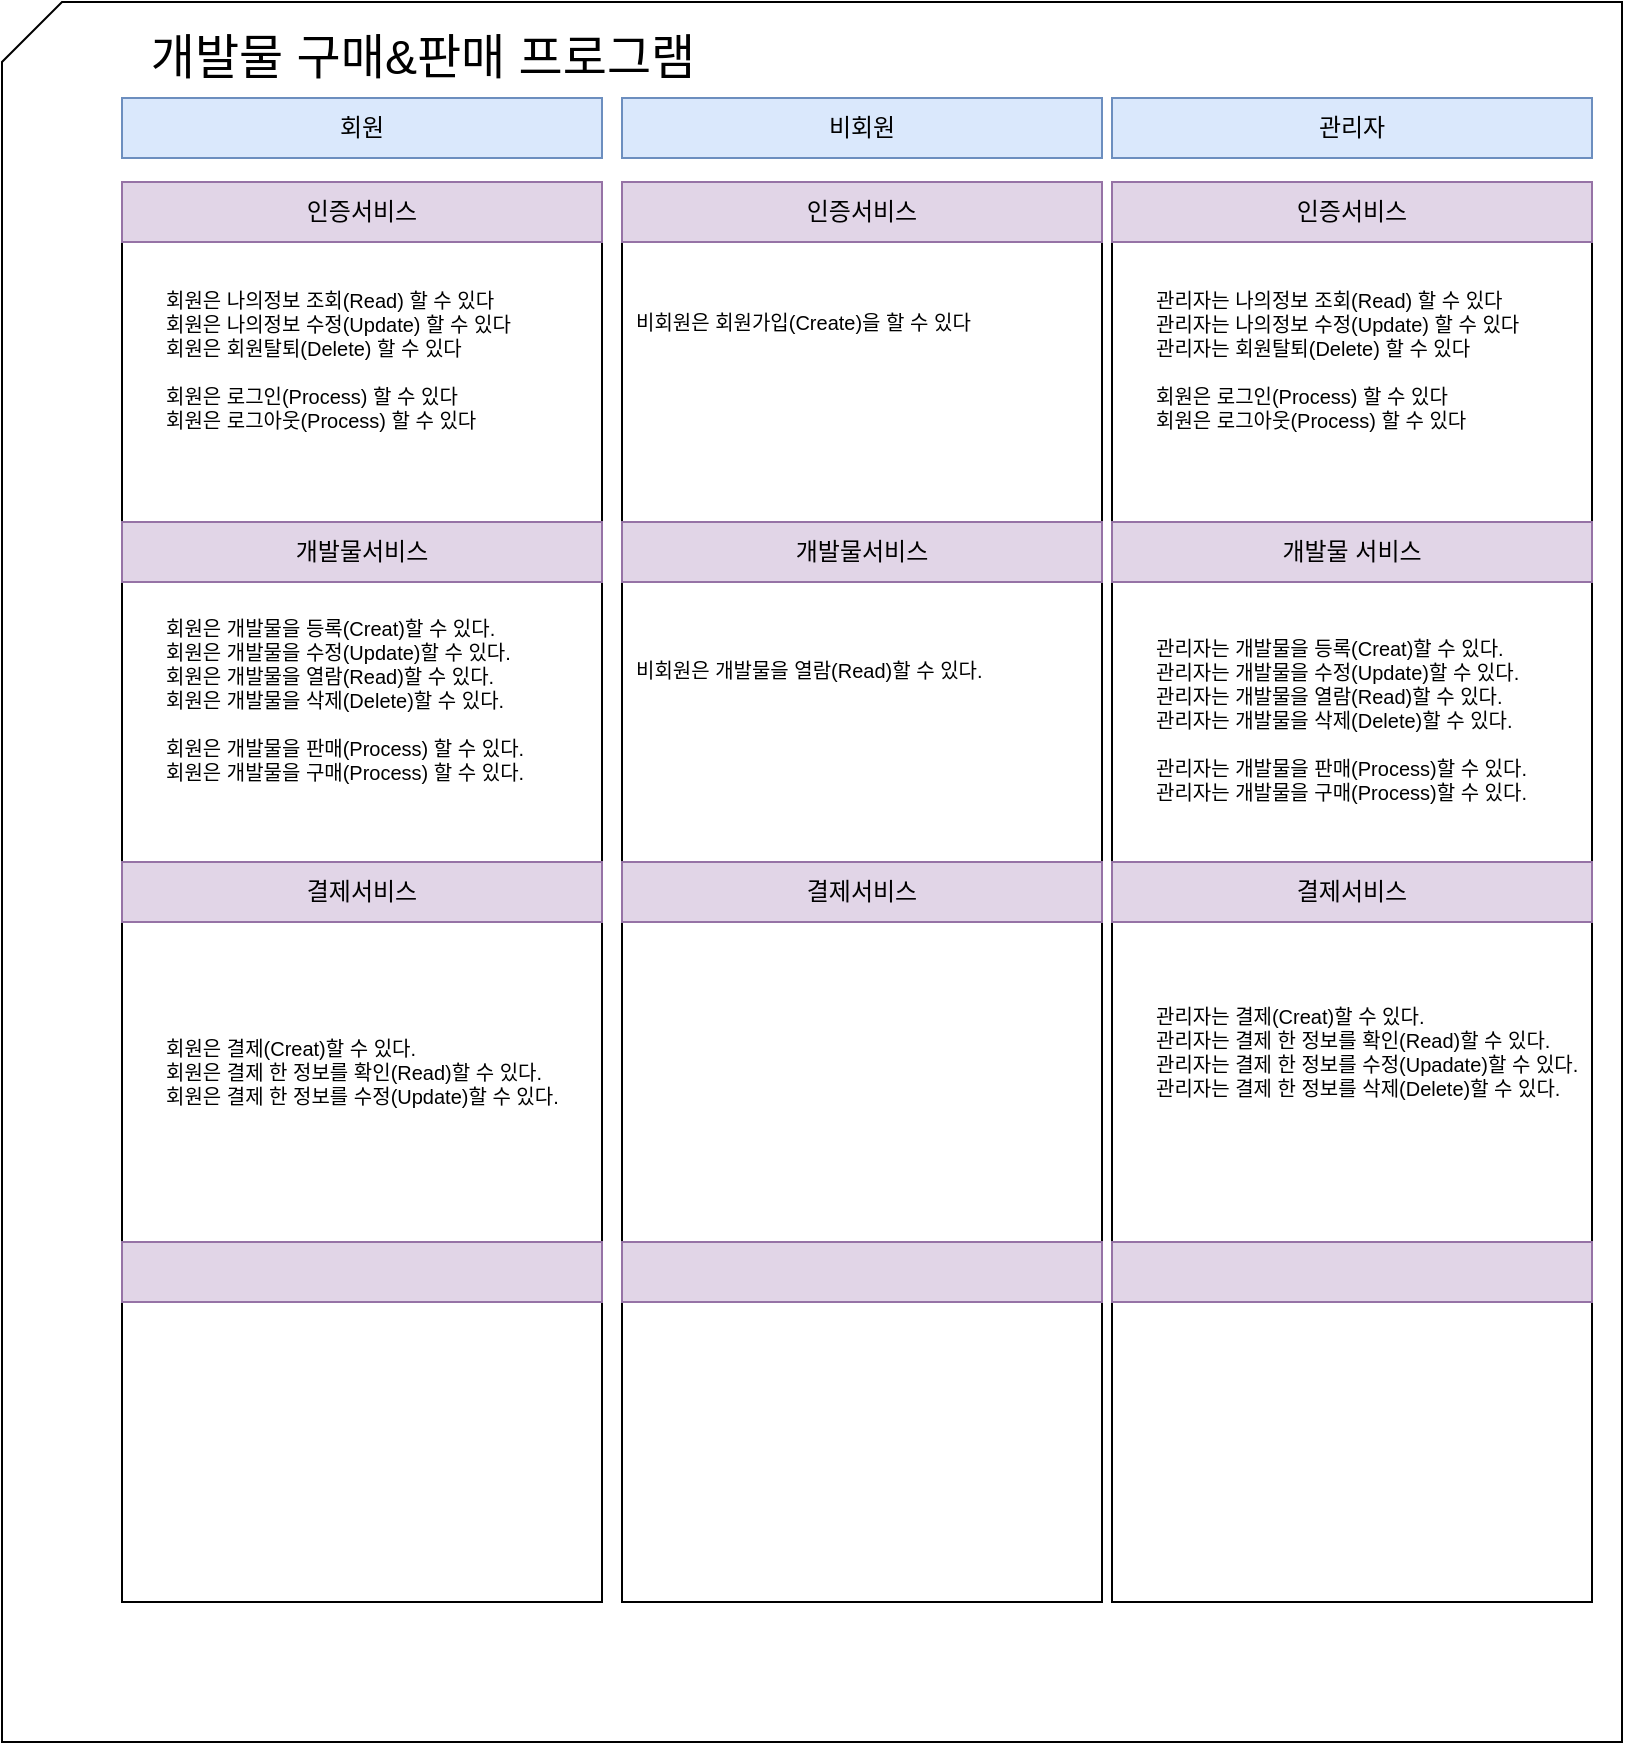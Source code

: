 <mxfile version="27.2.0" pages="2">
  <diagram name="요구사항분석" id="TQilp702DTpV7ib9klkR">
    <mxGraphModel dx="1425" dy="761" grid="1" gridSize="10" guides="1" tooltips="1" connect="1" arrows="1" fold="1" page="1" pageScale="1" pageWidth="827" pageHeight="1169" math="0" shadow="0">
      <root>
        <mxCell id="0" />
        <mxCell id="1" parent="0" />
        <mxCell id="PANN1YS4DidAt4UGhunW-50" value="" style="shape=card;whiteSpace=wrap;html=1;" vertex="1" parent="1">
          <mxGeometry x="220" y="20" width="810" height="870" as="geometry" />
        </mxCell>
        <mxCell id="PANN1YS4DidAt4UGhunW-51" value="" style="rounded=0;whiteSpace=wrap;html=1;" vertex="1" parent="1">
          <mxGeometry x="775" y="110" width="240" height="710" as="geometry" />
        </mxCell>
        <mxCell id="PANN1YS4DidAt4UGhunW-52" value="" style="rounded=0;whiteSpace=wrap;html=1;" vertex="1" parent="1">
          <mxGeometry x="530" y="110" width="240" height="710" as="geometry" />
        </mxCell>
        <mxCell id="PANN1YS4DidAt4UGhunW-54" value="" style="rounded=0;whiteSpace=wrap;html=1;" vertex="1" parent="1">
          <mxGeometry x="280" y="110" width="240" height="710" as="geometry" />
        </mxCell>
        <mxCell id="PANN1YS4DidAt4UGhunW-55" value="인증서비스" style="rounded=0;whiteSpace=wrap;html=1;fillColor=#e1d5e7;strokeColor=#9673a6;" vertex="1" parent="1">
          <mxGeometry x="280" y="110" width="240" height="30" as="geometry" />
        </mxCell>
        <mxCell id="PANN1YS4DidAt4UGhunW-57" value="인증서비스" style="rounded=0;whiteSpace=wrap;html=1;fillColor=#e1d5e7;strokeColor=#9673a6;" vertex="1" parent="1">
          <mxGeometry x="530" y="110" width="240" height="30" as="geometry" />
        </mxCell>
        <mxCell id="PANN1YS4DidAt4UGhunW-58" value="인증서비스" style="rounded=0;whiteSpace=wrap;html=1;fillColor=#e1d5e7;strokeColor=#9673a6;" vertex="1" parent="1">
          <mxGeometry x="775" y="110" width="240" height="30" as="geometry" />
        </mxCell>
        <mxCell id="PANN1YS4DidAt4UGhunW-59" value="개발물서비스" style="rounded=0;whiteSpace=wrap;html=1;fillColor=#e1d5e7;strokeColor=#9673a6;" vertex="1" parent="1">
          <mxGeometry x="280" y="280" width="240" height="30" as="geometry" />
        </mxCell>
        <mxCell id="PANN1YS4DidAt4UGhunW-61" value="도서 서비스" style="rounded=0;whiteSpace=wrap;html=1;fillColor=#e1d5e7;strokeColor=#9673a6;" vertex="1" parent="1">
          <mxGeometry x="530" y="280" width="240" height="30" as="geometry" />
        </mxCell>
        <mxCell id="PANN1YS4DidAt4UGhunW-62" value="도서 서비스" style="rounded=0;whiteSpace=wrap;html=1;fillColor=#e1d5e7;strokeColor=#9673a6;" vertex="1" parent="1">
          <mxGeometry x="775" y="280" width="240" height="30" as="geometry" />
        </mxCell>
        <mxCell id="PANN1YS4DidAt4UGhunW-63" value="결제서비스" style="rounded=0;whiteSpace=wrap;html=1;fillColor=#e1d5e7;strokeColor=#9673a6;" vertex="1" parent="1">
          <mxGeometry x="280" y="450" width="240" height="30" as="geometry" />
        </mxCell>
        <mxCell id="PANN1YS4DidAt4UGhunW-65" value="대여 서비스" style="rounded=0;whiteSpace=wrap;html=1;fillColor=#e1d5e7;strokeColor=#9673a6;" vertex="1" parent="1">
          <mxGeometry x="530" y="450" width="240" height="30" as="geometry" />
        </mxCell>
        <mxCell id="PANN1YS4DidAt4UGhunW-66" value="대여 서비스" style="rounded=0;whiteSpace=wrap;html=1;fillColor=#e1d5e7;strokeColor=#9673a6;" vertex="1" parent="1">
          <mxGeometry x="775" y="450" width="240" height="30" as="geometry" />
        </mxCell>
        <mxCell id="PANN1YS4DidAt4UGhunW-67" value="&lt;span style=&quot;font-size: 24px;&quot;&gt;개발물 구매&amp;amp;판매 프로그램&lt;/span&gt;" style="text;html=1;align=center;verticalAlign=middle;resizable=0;points=[];autosize=1;strokeColor=none;fillColor=none;" vertex="1" parent="1">
          <mxGeometry x="280" y="28" width="300" height="40" as="geometry" />
        </mxCell>
        <mxCell id="PANN1YS4DidAt4UGhunW-69" value="비회원" style="text;html=1;align=center;verticalAlign=middle;resizable=0;points=[];autosize=1;strokeColor=none;fillColor=none;" vertex="1" parent="1">
          <mxGeometry x="560" y="68" width="60" height="30" as="geometry" />
        </mxCell>
        <mxCell id="PANN1YS4DidAt4UGhunW-71" value="관리자" style="text;html=1;align=center;verticalAlign=middle;resizable=0;points=[];autosize=1;strokeColor=none;fillColor=none;" vertex="1" parent="1">
          <mxGeometry x="840" y="68" width="60" height="30" as="geometry" />
        </mxCell>
        <mxCell id="PANN1YS4DidAt4UGhunW-72" value="&lt;div&gt;&lt;span style=&quot;background-color: transparent; color: light-dark(rgb(0, 0, 0), rgb(255, 255, 255));&quot;&gt;회원은 개발물을 등록(Creat)할 수 있다.&lt;/span&gt;&lt;/div&gt;&lt;div&gt;&lt;span style=&quot;background-color: transparent; color: light-dark(rgb(0, 0, 0), rgb(255, 255, 255));&quot;&gt;회원은 개발물을 수정(Update)할 수 있다.&lt;/span&gt;&lt;/div&gt;&lt;div&gt;&lt;span style=&quot;background-color: transparent; color: light-dark(rgb(0, 0, 0), rgb(255, 255, 255));&quot;&gt;회원은 개발물을 열람(Read)할 수 있다&lt;/span&gt;&lt;span style=&quot;background-color: transparent; color: light-dark(rgb(0, 0, 0), rgb(255, 255, 255));&quot;&gt;.&lt;/span&gt;&lt;/div&gt;&lt;div&gt;&lt;span style=&quot;background-color: transparent; color: light-dark(rgb(0, 0, 0), rgb(255, 255, 255));&quot;&gt;회원은 개발물을 삭제(Delete)할 수 있다.&lt;/span&gt;&lt;/div&gt;&lt;div&gt;&lt;span style=&quot;background-color: transparent; color: light-dark(rgb(0, 0, 0), rgb(255, 255, 255));&quot;&gt;&lt;br&gt;&lt;/span&gt;&lt;/div&gt;&lt;div&gt;&lt;span style=&quot;background-color: transparent; color: light-dark(rgb(0, 0, 0), rgb(255, 255, 255));&quot;&gt;회원은 개발물을 판매(Process) 할 수 있다.&lt;/span&gt;&lt;/div&gt;&lt;div&gt;회원은 개발물을 구매(Process) 할 수 있다.&lt;/div&gt;&lt;div style=&quot;text-align: center;&quot;&gt;&lt;br&gt;&lt;/div&gt;" style="text;html=1;align=left;verticalAlign=middle;resizable=0;points=[];autosize=1;strokeColor=none;fillColor=none;fontSize=10;" vertex="1" parent="1">
          <mxGeometry x="300" y="320" width="200" height="110" as="geometry" />
        </mxCell>
        <mxCell id="PANN1YS4DidAt4UGhunW-73" value="&lt;div&gt;&lt;span style=&quot;background-color: transparent; color: light-dark(rgb(0, 0, 0), rgb(255, 255, 255));&quot;&gt;회원은 나의정보 조회(Read) 할 수 있다&lt;/span&gt;&lt;/div&gt;&lt;div&gt;회원은 나의정보 수정(Update) 할 수 있다&lt;/div&gt;&lt;div&gt;회원은 회원탈퇴(Delete) 할 수 있다&lt;/div&gt;&lt;div&gt;&lt;br&gt;&lt;/div&gt;&lt;div&gt;회원은 로그인(Process) 할 수 있다&lt;/div&gt;&lt;div&gt;회원은 로그아웃&lt;span style=&quot;background-color: transparent; color: light-dark(rgb(0, 0, 0), rgb(255, 255, 255));&quot;&gt;(Process)&lt;/span&gt;&lt;span style=&quot;background-color: transparent; color: light-dark(rgb(0, 0, 0), rgb(255, 255, 255));&quot;&gt;&amp;nbsp;할 수 있다&lt;/span&gt;&lt;/div&gt;&lt;div&gt;&lt;br&gt;&lt;/div&gt;" style="text;html=1;align=left;verticalAlign=middle;resizable=0;points=[];autosize=1;strokeColor=none;fillColor=none;fontSize=10;" vertex="1" parent="1">
          <mxGeometry x="300" y="155" width="200" height="100" as="geometry" />
        </mxCell>
        <mxCell id="PANN1YS4DidAt4UGhunW-74" value="&lt;div&gt;회원은 결제(Creat)할 수 있다.&lt;/div&gt;&lt;div&gt;회원은 결제 한 정보를 확인(Read)할 수 있다.&lt;/div&gt;&lt;div&gt;회원은 결제 한 정보를 수정(Update)할 수 있다.&lt;/div&gt;" style="text;html=1;align=left;verticalAlign=middle;resizable=0;points=[];autosize=1;strokeColor=none;fillColor=none;fontSize=10;" vertex="1" parent="1">
          <mxGeometry x="300" y="530" width="220" height="50" as="geometry" />
        </mxCell>
        <mxCell id="PANN1YS4DidAt4UGhunW-75" value="&lt;br&gt;&lt;div&gt;비회원은 회원가입(Create)을 할 수 있다&lt;/div&gt;&lt;div&gt;&lt;br&gt;&lt;/div&gt;" style="text;html=1;align=left;verticalAlign=middle;resizable=0;points=[];autosize=1;strokeColor=none;fillColor=none;fontSize=10;" vertex="1" parent="1">
          <mxGeometry x="535" y="155" width="190" height="50" as="geometry" />
        </mxCell>
        <mxCell id="PANN1YS4DidAt4UGhunW-78" value="비회원은 개발물을 열람(Read)할 수 있다.&lt;br&gt;&lt;div&gt;&lt;br&gt;&lt;/div&gt;" style="text;html=1;align=left;verticalAlign=middle;resizable=0;points=[];autosize=1;strokeColor=none;fillColor=none;fontSize=10;" vertex="1" parent="1">
          <mxGeometry x="535" y="340" width="200" height="40" as="geometry" />
        </mxCell>
        <mxCell id="PANN1YS4DidAt4UGhunW-80" value="회원" style="rounded=0;whiteSpace=wrap;html=1;fillColor=#dae8fc;strokeColor=#6c8ebf;" vertex="1" parent="1">
          <mxGeometry x="280" y="68" width="240" height="30" as="geometry" />
        </mxCell>
        <mxCell id="PANN1YS4DidAt4UGhunW-82" value="관리자" style="rounded=0;whiteSpace=wrap;html=1;fillColor=#dae8fc;strokeColor=#6c8ebf;" vertex="1" parent="1">
          <mxGeometry x="775" y="68" width="240" height="30" as="geometry" />
        </mxCell>
        <mxCell id="PANN1YS4DidAt4UGhunW-83" value="비회원" style="rounded=0;whiteSpace=wrap;html=1;fillColor=#dae8fc;strokeColor=#6c8ebf;" vertex="1" parent="1">
          <mxGeometry x="530" y="68" width="240" height="30" as="geometry" />
        </mxCell>
        <mxCell id="PANN1YS4DidAt4UGhunW-85" value="대여 서비스" style="rounded=0;whiteSpace=wrap;html=1;fillColor=#e1d5e7;strokeColor=#9673a6;" vertex="1" parent="1">
          <mxGeometry x="530" y="640" width="240" height="30" as="geometry" />
        </mxCell>
        <mxCell id="PANN1YS4DidAt4UGhunW-86" value="대여 서비스" style="rounded=0;whiteSpace=wrap;html=1;fillColor=#e1d5e7;strokeColor=#9673a6;" vertex="1" parent="1">
          <mxGeometry x="775" y="640" width="240" height="30" as="geometry" />
        </mxCell>
        <mxCell id="PANN1YS4DidAt4UGhunW-88" value="" style="rounded=0;whiteSpace=wrap;html=1;fillColor=#e1d5e7;strokeColor=#9673a6;" vertex="1" parent="1">
          <mxGeometry x="280" y="640" width="240" height="30" as="geometry" />
        </mxCell>
        <mxCell id="PANN1YS4DidAt4UGhunW-90" value="개발물서비스" style="rounded=0;whiteSpace=wrap;html=1;fillColor=#e1d5e7;strokeColor=#9673a6;" vertex="1" parent="1">
          <mxGeometry x="530" y="280" width="240" height="30" as="geometry" />
        </mxCell>
        <mxCell id="PANN1YS4DidAt4UGhunW-91" value="개발물 서비스" style="rounded=0;whiteSpace=wrap;html=1;fillColor=#e1d5e7;strokeColor=#9673a6;" vertex="1" parent="1">
          <mxGeometry x="775" y="280" width="240" height="30" as="geometry" />
        </mxCell>
        <mxCell id="PANN1YS4DidAt4UGhunW-92" value="결제서비스" style="rounded=0;whiteSpace=wrap;html=1;fillColor=#e1d5e7;strokeColor=#9673a6;" vertex="1" parent="1">
          <mxGeometry x="530" y="450" width="240" height="30" as="geometry" />
        </mxCell>
        <mxCell id="PANN1YS4DidAt4UGhunW-93" value="결제서비스" style="rounded=0;whiteSpace=wrap;html=1;fillColor=#e1d5e7;strokeColor=#9673a6;" vertex="1" parent="1">
          <mxGeometry x="775" y="450" width="240" height="30" as="geometry" />
        </mxCell>
        <mxCell id="PANN1YS4DidAt4UGhunW-94" value="" style="rounded=0;whiteSpace=wrap;html=1;fillColor=#e1d5e7;strokeColor=#9673a6;" vertex="1" parent="1">
          <mxGeometry x="530" y="640" width="240" height="30" as="geometry" />
        </mxCell>
        <mxCell id="PANN1YS4DidAt4UGhunW-95" value="" style="rounded=0;whiteSpace=wrap;html=1;fillColor=#e1d5e7;strokeColor=#9673a6;" vertex="1" parent="1">
          <mxGeometry x="775" y="640" width="240" height="30" as="geometry" />
        </mxCell>
        <mxCell id="PANN1YS4DidAt4UGhunW-96" value="&lt;div&gt;&lt;span style=&quot;background-color: transparent; color: light-dark(rgb(0, 0, 0), rgb(255, 255, 255));&quot;&gt;관리자는&amp;nbsp;나의정보 조회(Read) 할 수 있다&lt;/span&gt;&lt;/div&gt;&lt;div&gt;관리자는 나의정보 수정(Update) 할 수 있다&lt;/div&gt;&lt;div&gt;관리자는 회원탈퇴(Delete) 할 수 있다&lt;/div&gt;&lt;div&gt;&lt;br&gt;&lt;/div&gt;&lt;div&gt;회원은 로그인(Process) 할 수 있다&lt;/div&gt;&lt;div&gt;회원은 로그아웃&lt;span style=&quot;background-color: transparent; color: light-dark(rgb(0, 0, 0), rgb(255, 255, 255));&quot;&gt;(Process)&lt;/span&gt;&lt;span style=&quot;background-color: transparent; color: light-dark(rgb(0, 0, 0), rgb(255, 255, 255));&quot;&gt;&amp;nbsp;할 수 있다&lt;/span&gt;&lt;/div&gt;&lt;div&gt;&lt;br&gt;&lt;/div&gt;" style="text;html=1;align=left;verticalAlign=middle;resizable=0;points=[];autosize=1;strokeColor=none;fillColor=none;fontSize=10;" vertex="1" parent="1">
          <mxGeometry x="795" y="155" width="210" height="100" as="geometry" />
        </mxCell>
        <mxCell id="PANN1YS4DidAt4UGhunW-97" value="&lt;div&gt;&lt;span style=&quot;background-color: transparent; color: light-dark(rgb(0, 0, 0), rgb(255, 255, 255));&quot;&gt;관리자는 개발물을 등록(Creat)할 수 있다.&lt;/span&gt;&lt;/div&gt;&lt;div&gt;&lt;span style=&quot;background-color: transparent; color: light-dark(rgb(0, 0, 0), rgb(255, 255, 255));&quot;&gt;관리자는 개발물을 수정(Update)할 수 있다.&lt;/span&gt;&lt;/div&gt;&lt;div&gt;&lt;span style=&quot;background-color: transparent; color: light-dark(rgb(0, 0, 0), rgb(255, 255, 255));&quot;&gt;관리자는 개발물을 열람(Read)할 수 있다&lt;/span&gt;&lt;span style=&quot;background-color: transparent; color: light-dark(rgb(0, 0, 0), rgb(255, 255, 255));&quot;&gt;.&lt;/span&gt;&lt;/div&gt;&lt;div&gt;&lt;span style=&quot;background-color: transparent; color: light-dark(rgb(0, 0, 0), rgb(255, 255, 255));&quot;&gt;관리자는 개발물을 삭제(Delete)할 수 있다.&lt;/span&gt;&lt;/div&gt;&lt;div&gt;&lt;span style=&quot;background-color: transparent; color: light-dark(rgb(0, 0, 0), rgb(255, 255, 255));&quot;&gt;&lt;br&gt;&lt;/span&gt;&lt;/div&gt;&lt;div&gt;관리자는 개발물을 판매(Process)할 수 있다.&lt;/div&gt;&lt;div&gt;관리자는 개발물을 구매(Process)할 수 있다.&lt;/div&gt;&lt;div style=&quot;text-align: center;&quot;&gt;&lt;br&gt;&lt;/div&gt;" style="text;html=1;align=left;verticalAlign=middle;resizable=0;points=[];autosize=1;strokeColor=none;fillColor=none;fontSize=10;" vertex="1" parent="1">
          <mxGeometry x="795" y="330" width="210" height="110" as="geometry" />
        </mxCell>
        <mxCell id="PANN1YS4DidAt4UGhunW-98" value="&lt;div&gt;관리자는 결제(Creat)할 수 있다.&lt;/div&gt;&lt;div&gt;관리자는 결제 한 정보를 확인(Read)할 수 있다.&lt;/div&gt;&lt;div&gt;관리자는 결제 한 정보를 수정(Upadate)할 수 있다.&lt;/div&gt;&lt;div&gt;관리자는 결제 한 정보를 삭제(Delete)할 수 있다.&amp;nbsp;&lt;/div&gt;" style="text;html=1;align=left;verticalAlign=middle;resizable=0;points=[];autosize=1;strokeColor=none;fillColor=none;fontSize=10;" vertex="1" parent="1">
          <mxGeometry x="795" y="515" width="230" height="60" as="geometry" />
        </mxCell>
      </root>
    </mxGraphModel>
  </diagram>
  <diagram name="USECASE" id="OCwypAgmpe0Pp2iL3lNc">
    <mxGraphModel dx="1425" dy="761" grid="1" gridSize="10" guides="1" tooltips="1" connect="1" arrows="1" fold="1" page="1" pageScale="1" pageWidth="827" pageHeight="1169" math="0" shadow="0">
      <root>
        <mxCell id="0" />
        <mxCell id="1" parent="0" />
        <mxCell id="_r3QkGQczHyN3289975N-2" value="개발물 구매&amp;amp;판매 프로그램" style="shape=umlFrame;whiteSpace=wrap;html=1;pointerEvents=0;width=140;height=30;" parent="1" vertex="1">
          <mxGeometry x="170" y="90" width="540" height="790" as="geometry" />
        </mxCell>
        <mxCell id="_r3QkGQczHyN3289975N-3" value="회원" style="shape=umlActor;verticalLabelPosition=bottom;verticalAlign=top;html=1;" parent="1" vertex="1">
          <mxGeometry x="720" y="450" width="30" height="60" as="geometry" />
        </mxCell>
        <mxCell id="_r3QkGQczHyN3289975N-4" value="비회원" style="shape=umlActor;verticalLabelPosition=bottom;verticalAlign=top;html=1;" parent="1" vertex="1">
          <mxGeometry x="60" y="470" width="30" height="60" as="geometry" />
        </mxCell>
        <mxCell id="_r3QkGQczHyN3289975N-8" value="개발물 조회" style="ellipse;whiteSpace=wrap;html=1;" parent="1" vertex="1">
          <mxGeometry x="220" y="180" width="80" height="40" as="geometry" />
        </mxCell>
        <mxCell id="_r3QkGQczHyN3289975N-11" value="개발물 수정" style="ellipse;whiteSpace=wrap;html=1;" parent="1" vertex="1">
          <mxGeometry x="510" y="260" width="80" height="40" as="geometry" />
        </mxCell>
        <mxCell id="_r3QkGQczHyN3289975N-12" value="use" style="html=1;verticalAlign=bottom;endArrow=block;curved=0;rounded=0;entryX=1;entryY=1;entryDx=0;entryDy=0;" parent="1" source="_r3QkGQczHyN3289975N-9" target="_r3QkGQczHyN3289975N-8" edge="1">
          <mxGeometry width="80" relative="1" as="geometry">
            <mxPoint x="360" y="400" as="sourcePoint" />
            <mxPoint x="440" y="400" as="targetPoint" />
          </mxGeometry>
        </mxCell>
        <mxCell id="_r3QkGQczHyN3289975N-13" value="use" style="html=1;verticalAlign=bottom;endArrow=block;curved=0;rounded=0;entryX=0.006;entryY=0.679;entryDx=0;entryDy=0;entryPerimeter=0;" parent="1" source="_r3QkGQczHyN3289975N-4" target="_r3QkGQczHyN3289975N-8" edge="1">
          <mxGeometry width="80" relative="1" as="geometry">
            <mxPoint x="360" y="400" as="sourcePoint" />
            <mxPoint x="440" y="400" as="targetPoint" />
          </mxGeometry>
        </mxCell>
        <mxCell id="_r3QkGQczHyN3289975N-14" value="use" style="html=1;verticalAlign=bottom;endArrow=block;curved=0;rounded=0;entryX=1;entryY=0.5;entryDx=0;entryDy=0;exitX=0;exitY=0.333;exitDx=0;exitDy=0;exitPerimeter=0;" parent="1" source="p2ouRuBy7spwp9d4Mi96-4" target="_r3QkGQczHyN3289975N-8" edge="1">
          <mxGeometry width="80" relative="1" as="geometry">
            <mxPoint x="740" y="210.0" as="sourcePoint" />
            <mxPoint x="440" y="400" as="targetPoint" />
          </mxGeometry>
        </mxCell>
        <mxCell id="_r3QkGQczHyN3289975N-15" value="use" style="html=1;verticalAlign=bottom;endArrow=block;curved=0;rounded=0;entryX=1;entryY=0.5;entryDx=0;entryDy=0;exitX=0;exitY=0.333;exitDx=0;exitDy=0;exitPerimeter=0;" parent="1" source="p2ouRuBy7spwp9d4Mi96-4" target="_r3QkGQczHyN3289975N-9" edge="1">
          <mxGeometry width="80" relative="1" as="geometry">
            <mxPoint x="740" y="214.8" as="sourcePoint" />
            <mxPoint x="440" y="400" as="targetPoint" />
          </mxGeometry>
        </mxCell>
        <mxCell id="_r3QkGQczHyN3289975N-16" value="로그인" style="ellipse;whiteSpace=wrap;html=1;" parent="1" vertex="1">
          <mxGeometry x="374" y="350" width="80" height="40" as="geometry" />
        </mxCell>
        <mxCell id="_r3QkGQczHyN3289975N-17" value="" style="endArrow=open;dashed=1;endFill=0;endSize=6;html=1;rounded=0;exitX=0.044;exitY=0.662;exitDx=0;exitDy=0;entryX=0.719;entryY=-0.016;entryDx=0;entryDy=0;exitPerimeter=0;entryPerimeter=0;" parent="1" source="_r3QkGQczHyN3289975N-9" target="_r3QkGQczHyN3289975N-16" edge="1">
          <mxGeometry width="160" relative="1" as="geometry">
            <mxPoint x="320" y="400" as="sourcePoint" />
            <mxPoint x="480" y="400" as="targetPoint" />
          </mxGeometry>
        </mxCell>
        <mxCell id="_r3QkGQczHyN3289975N-19" value="&amp;lt;&amp;lt; include &amp;gt;&amp;gt;" style="edgeLabel;html=1;align=center;verticalAlign=middle;resizable=0;points=[];fontSize=8;" parent="_r3QkGQczHyN3289975N-17" vertex="1" connectable="0">
          <mxGeometry x="-0.012" y="-1" relative="1" as="geometry">
            <mxPoint as="offset" />
          </mxGeometry>
        </mxCell>
        <mxCell id="_r3QkGQczHyN3289975N-22" value="" style="endArrow=open;dashed=1;endFill=0;endSize=6;html=1;rounded=0;exitX=0;exitY=1;exitDx=0;exitDy=0;" parent="1" source="_r3QkGQczHyN3289975N-11" target="_r3QkGQczHyN3289975N-16" edge="1">
          <mxGeometry width="160" relative="1" as="geometry">
            <mxPoint x="570" y="320" as="sourcePoint" />
            <mxPoint x="480" y="320" as="targetPoint" />
          </mxGeometry>
        </mxCell>
        <mxCell id="_r3QkGQczHyN3289975N-23" value="&amp;lt;&amp;lt; include &amp;gt;&amp;gt;" style="edgeLabel;html=1;align=center;verticalAlign=middle;resizable=0;points=[];fontSize=8;" parent="_r3QkGQczHyN3289975N-22" vertex="1" connectable="0">
          <mxGeometry x="-0.012" y="-1" relative="1" as="geometry">
            <mxPoint as="offset" />
          </mxGeometry>
        </mxCell>
        <mxCell id="_r3QkGQczHyN3289975N-24" value="전체" style="ellipse;whiteSpace=wrap;html=1;" parent="1" vertex="1">
          <mxGeometry x="200" y="260" width="40" height="40" as="geometry" />
        </mxCell>
        <mxCell id="_r3QkGQczHyN3289975N-25" value="키워드" style="ellipse;whiteSpace=wrap;html=1;" parent="1" vertex="1">
          <mxGeometry x="280" y="260" width="40" height="40" as="geometry" />
        </mxCell>
        <mxCell id="_r3QkGQczHyN3289975N-26" value="" style="endArrow=open;dashed=1;endFill=0;endSize=6;html=1;rounded=0;exitX=0.33;exitY=0.136;exitDx=0;exitDy=0;entryX=0.5;entryY=1;entryDx=0;entryDy=0;exitPerimeter=0;" parent="1" source="_r3QkGQczHyN3289975N-24" target="_r3QkGQczHyN3289975N-8" edge="1">
          <mxGeometry width="160" relative="1" as="geometry">
            <mxPoint x="350" y="300" as="sourcePoint" />
            <mxPoint x="250" y="353" as="targetPoint" />
          </mxGeometry>
        </mxCell>
        <mxCell id="_r3QkGQczHyN3289975N-27" value="&lt;font style=&quot;font-size: 8px;&quot;&gt;&amp;lt;&amp;lt; extend&amp;gt;&amp;gt;&lt;/font&gt;" style="edgeLabel;html=1;align=center;verticalAlign=middle;resizable=0;points=[];" parent="_r3QkGQczHyN3289975N-26" vertex="1" connectable="0">
          <mxGeometry x="-0.012" y="-1" relative="1" as="geometry">
            <mxPoint x="-5" y="-2" as="offset" />
          </mxGeometry>
        </mxCell>
        <mxCell id="_r3QkGQczHyN3289975N-28" value="" style="endArrow=open;dashed=1;endFill=0;endSize=6;html=1;rounded=0;exitX=0.5;exitY=0;exitDx=0;exitDy=0;entryX=0.5;entryY=1;entryDx=0;entryDy=0;" parent="1" source="_r3QkGQczHyN3289975N-25" target="_r3QkGQczHyN3289975N-8" edge="1">
          <mxGeometry width="160" relative="1" as="geometry">
            <mxPoint x="250" y="285" as="sourcePoint" />
            <mxPoint x="287" y="250" as="targetPoint" />
          </mxGeometry>
        </mxCell>
        <mxCell id="_r3QkGQczHyN3289975N-29" value="&lt;font style=&quot;font-size: 8px;&quot;&gt;&amp;lt;&amp;lt; extend&amp;gt;&amp;gt;&lt;/font&gt;" style="edgeLabel;html=1;align=center;verticalAlign=middle;resizable=0;points=[];" parent="_r3QkGQczHyN3289975N-28" vertex="1" connectable="0">
          <mxGeometry x="-0.012" y="-1" relative="1" as="geometry">
            <mxPoint x="9" as="offset" />
          </mxGeometry>
        </mxCell>
        <mxCell id="p2ouRuBy7spwp9d4Mi96-1" value="회원가입" style="ellipse;whiteSpace=wrap;html=1;" parent="1" vertex="1">
          <mxGeometry x="220" y="480" width="80" height="40" as="geometry" />
        </mxCell>
        <mxCell id="p2ouRuBy7spwp9d4Mi96-3" value="use" style="html=1;verticalAlign=bottom;endArrow=block;curved=0;rounded=0;entryX=0;entryY=0.5;entryDx=0;entryDy=0;" parent="1" source="_r3QkGQczHyN3289975N-4" target="p2ouRuBy7spwp9d4Mi96-1" edge="1">
          <mxGeometry width="80" relative="1" as="geometry">
            <mxPoint x="90" y="714" as="sourcePoint" />
            <mxPoint x="220" y="460" as="targetPoint" />
          </mxGeometry>
        </mxCell>
        <mxCell id="p2ouRuBy7spwp9d4Mi96-4" value="관리자" style="shape=umlActor;verticalLabelPosition=bottom;verticalAlign=top;html=1;" parent="1" vertex="1">
          <mxGeometry x="730" y="180" width="30" height="60" as="geometry" />
        </mxCell>
        <mxCell id="8O7HqSqT24vESQiMK9eg-1" value="회원관리" style="ellipse;whiteSpace=wrap;html=1;" parent="1" vertex="1">
          <mxGeometry x="510" y="360" width="80" height="40" as="geometry" />
        </mxCell>
        <mxCell id="8O7HqSqT24vESQiMK9eg-6" value="" style="edgeStyle=orthogonalEdgeStyle;rounded=0;orthogonalLoop=1;jettySize=auto;html=1;endArrow=block;endFill=0;entryX=0.5;entryY=1;entryDx=0;entryDy=0;" parent="1" source="8O7HqSqT24vESQiMK9eg-2" target="8O7HqSqT24vESQiMK9eg-1" edge="1">
          <mxGeometry relative="1" as="geometry">
            <Array as="points">
              <mxPoint x="460" y="430" />
              <mxPoint x="550" y="430" />
            </Array>
          </mxGeometry>
        </mxCell>
        <mxCell id="8O7HqSqT24vESQiMK9eg-2" value="조회" style="ellipse;whiteSpace=wrap;html=1;" parent="1" vertex="1">
          <mxGeometry x="440" y="450" width="40" height="40" as="geometry" />
        </mxCell>
        <mxCell id="8O7HqSqT24vESQiMK9eg-4" value="수정" style="ellipse;whiteSpace=wrap;html=1;" parent="1" vertex="1">
          <mxGeometry x="520" y="450" width="40" height="40" as="geometry" />
        </mxCell>
        <mxCell id="8O7HqSqT24vESQiMK9eg-5" value="삭제" style="ellipse;whiteSpace=wrap;html=1;" parent="1" vertex="1">
          <mxGeometry x="560" y="450" width="40" height="40" as="geometry" />
        </mxCell>
        <mxCell id="8O7HqSqT24vESQiMK9eg-11" value="use" style="html=1;verticalAlign=bottom;endArrow=block;curved=0;rounded=0;entryX=0.975;entryY=0.662;entryDx=0;entryDy=0;entryPerimeter=0;" parent="1" target="8O7HqSqT24vESQiMK9eg-1" edge="1">
          <mxGeometry width="80" relative="1" as="geometry">
            <mxPoint x="730" y="200" as="sourcePoint" />
            <mxPoint x="730" y="265" as="targetPoint" />
          </mxGeometry>
        </mxCell>
        <mxCell id="8O7HqSqT24vESQiMK9eg-14" value="나의&lt;div&gt;정보&lt;/div&gt;" style="ellipse;whiteSpace=wrap;html=1;" parent="1" vertex="1">
          <mxGeometry x="360" y="520" width="40" height="40" as="geometry" />
        </mxCell>
        <mxCell id="8O7HqSqT24vESQiMK9eg-21" value="" style="endArrow=open;dashed=1;endFill=0;endSize=6;html=1;rounded=0;exitX=0.5;exitY=0;exitDx=0;exitDy=0;entryX=0;entryY=1;entryDx=0;entryDy=0;" parent="1" source="8O7HqSqT24vESQiMK9eg-14" target="8O7HqSqT24vESQiMK9eg-2" edge="1">
          <mxGeometry width="160" relative="1" as="geometry">
            <mxPoint x="320" y="290" as="sourcePoint" />
            <mxPoint x="280" y="260" as="targetPoint" />
            <Array as="points" />
          </mxGeometry>
        </mxCell>
        <mxCell id="8O7HqSqT24vESQiMK9eg-22" value="&lt;font style=&quot;font-size: 8px;&quot;&gt;&amp;lt;&amp;lt; extend&amp;gt;&amp;gt;&lt;/font&gt;" style="edgeLabel;html=1;align=center;verticalAlign=middle;resizable=0;points=[];" parent="8O7HqSqT24vESQiMK9eg-21" vertex="1" connectable="0">
          <mxGeometry x="-0.012" y="-1" relative="1" as="geometry">
            <mxPoint y="-11" as="offset" />
          </mxGeometry>
        </mxCell>
        <mxCell id="8O7HqSqT24vESQiMK9eg-28" value="" style="endArrow=open;dashed=1;endFill=0;endSize=6;html=1;rounded=0;exitX=0.5;exitY=0;exitDx=0;exitDy=0;" parent="1" source="8O7HqSqT24vESQiMK9eg-13" edge="1" target="8O7HqSqT24vESQiMK9eg-2">
          <mxGeometry width="160" relative="1" as="geometry">
            <mxPoint x="450" y="550" as="sourcePoint" />
            <mxPoint x="450" y="560" as="targetPoint" />
          </mxGeometry>
        </mxCell>
        <mxCell id="8O7HqSqT24vESQiMK9eg-29" value="&lt;font style=&quot;font-size: 8px;&quot;&gt;&amp;lt;&amp;lt; extend&amp;gt;&amp;gt;&lt;/font&gt;" style="edgeLabel;html=1;align=center;verticalAlign=middle;resizable=0;points=[];" parent="8O7HqSqT24vESQiMK9eg-28" vertex="1" connectable="0">
          <mxGeometry x="-0.012" y="-1" relative="1" as="geometry">
            <mxPoint x="-6" y="3" as="offset" />
          </mxGeometry>
        </mxCell>
        <mxCell id="8O7HqSqT24vESQiMK9eg-32" value="전체" style="ellipse;whiteSpace=wrap;html=1;" parent="1" vertex="1">
          <mxGeometry x="440" y="520" width="40" height="40" as="geometry" />
        </mxCell>
        <mxCell id="jRs0T8GrUss93oa-0Pz8-1" value="" style="html=1;verticalAlign=bottom;endArrow=block;curved=0;rounded=0;entryX=1;entryY=1;entryDx=0;entryDy=0;exitX=0;exitY=0.333;exitDx=0;exitDy=0;exitPerimeter=0;" edge="1" parent="1" source="_r3QkGQczHyN3289975N-3" target="_r3QkGQczHyN3289975N-9">
          <mxGeometry width="80" relative="1" as="geometry">
            <mxPoint x="720" y="472" as="sourcePoint" />
            <mxPoint x="224" y="215" as="targetPoint" />
          </mxGeometry>
        </mxCell>
        <mxCell id="_r3QkGQczHyN3289975N-9" value="개발물 등록" style="ellipse;whiteSpace=wrap;html=1;" parent="1" vertex="1">
          <mxGeometry x="510" y="210" width="80" height="40" as="geometry" />
        </mxCell>
        <mxCell id="8O7HqSqT24vESQiMK9eg-3" value="등록" style="ellipse;whiteSpace=wrap;html=1;" parent="1" vertex="1">
          <mxGeometry x="480" y="450" width="40" height="40" as="geometry" />
        </mxCell>
        <mxCell id="jRs0T8GrUss93oa-0Pz8-3" value="" style="endArrow=open;dashed=1;endFill=0;endSize=6;html=1;rounded=0;exitX=0;exitY=0.5;exitDx=0;exitDy=0;entryX=1.004;entryY=0.38;entryDx=0;entryDy=0;entryPerimeter=0;" edge="1" parent="1" source="8O7HqSqT24vESQiMK9eg-1" target="_r3QkGQczHyN3289975N-16">
          <mxGeometry width="160" relative="1" as="geometry">
            <mxPoint x="650" y="400" as="sourcePoint" />
            <mxPoint x="570" y="442" as="targetPoint" />
          </mxGeometry>
        </mxCell>
        <mxCell id="jRs0T8GrUss93oa-0Pz8-4" value="&amp;lt;&amp;lt; include &amp;gt;&amp;gt;" style="edgeLabel;html=1;align=center;verticalAlign=middle;resizable=0;points=[];fontSize=8;" vertex="1" connectable="0" parent="jRs0T8GrUss93oa-0Pz8-3">
          <mxGeometry x="-0.012" y="-1" relative="1" as="geometry">
            <mxPoint as="offset" />
          </mxGeometry>
        </mxCell>
        <mxCell id="jRs0T8GrUss93oa-0Pz8-7" value="" style="endArrow=none;html=1;rounded=0;exitX=0.5;exitY=0;exitDx=0;exitDy=0;entryX=0.5;entryY=1;entryDx=0;entryDy=0;edgeStyle=orthogonalEdgeStyle;" edge="1" parent="1" source="8O7HqSqT24vESQiMK9eg-3" target="8O7HqSqT24vESQiMK9eg-1">
          <mxGeometry width="50" height="50" relative="1" as="geometry">
            <mxPoint x="190" y="470" as="sourcePoint" />
            <mxPoint x="240" y="420" as="targetPoint" />
            <Array as="points">
              <mxPoint x="500" y="430" />
              <mxPoint x="550" y="430" />
            </Array>
          </mxGeometry>
        </mxCell>
        <mxCell id="jRs0T8GrUss93oa-0Pz8-8" value="" style="endArrow=none;html=1;rounded=0;exitX=0.5;exitY=0;exitDx=0;exitDy=0;entryX=0.5;entryY=1;entryDx=0;entryDy=0;edgeStyle=orthogonalEdgeStyle;" edge="1" parent="1" target="8O7HqSqT24vESQiMK9eg-1">
          <mxGeometry width="50" height="50" relative="1" as="geometry">
            <mxPoint x="539.97" y="450" as="sourcePoint" />
            <mxPoint x="589.97" y="370" as="targetPoint" />
            <Array as="points">
              <mxPoint x="540" y="430" />
              <mxPoint x="550" y="430" />
            </Array>
          </mxGeometry>
        </mxCell>
        <mxCell id="jRs0T8GrUss93oa-0Pz8-9" value="" style="endArrow=none;html=1;rounded=0;exitX=0.5;exitY=0;exitDx=0;exitDy=0;edgeStyle=orthogonalEdgeStyle;" edge="1" parent="1" source="8O7HqSqT24vESQiMK9eg-5">
          <mxGeometry width="50" height="50" relative="1" as="geometry">
            <mxPoint x="680" y="620" as="sourcePoint" />
            <mxPoint x="550" y="430" as="targetPoint" />
            <Array as="points">
              <mxPoint x="580" y="430" />
            </Array>
          </mxGeometry>
        </mxCell>
        <mxCell id="jRs0T8GrUss93oa-0Pz8-10" value="개발물 삭제" style="ellipse;whiteSpace=wrap;html=1;" vertex="1" parent="1">
          <mxGeometry x="510" y="310" width="80" height="40" as="geometry" />
        </mxCell>
        <mxCell id="jRs0T8GrUss93oa-0Pz8-11" value="" style="endArrow=open;dashed=1;endFill=0;endSize=6;html=1;rounded=0;exitX=0;exitY=0.5;exitDx=0;exitDy=0;entryX=0.961;entryY=0.259;entryDx=0;entryDy=0;entryPerimeter=0;" edge="1" parent="1" source="jRs0T8GrUss93oa-0Pz8-10" target="_r3QkGQczHyN3289975N-16">
          <mxGeometry width="160" relative="1" as="geometry">
            <mxPoint x="605" y="350" as="sourcePoint" />
            <mxPoint x="520" y="410" as="targetPoint" />
          </mxGeometry>
        </mxCell>
        <mxCell id="jRs0T8GrUss93oa-0Pz8-12" value="&amp;lt;&amp;lt; include &amp;gt;&amp;gt;" style="edgeLabel;html=1;align=center;verticalAlign=middle;resizable=0;points=[];fontSize=8;" vertex="1" connectable="0" parent="jRs0T8GrUss93oa-0Pz8-11">
          <mxGeometry x="-0.012" y="-1" relative="1" as="geometry">
            <mxPoint as="offset" />
          </mxGeometry>
        </mxCell>
        <mxCell id="jRs0T8GrUss93oa-0Pz8-13" value="" style="endArrow=open;dashed=1;endFill=0;endSize=6;html=1;rounded=0;exitX=0.5;exitY=0;exitDx=0;exitDy=0;entryX=0.5;entryY=1;entryDx=0;entryDy=0;" edge="1" parent="1" source="8O7HqSqT24vESQiMK9eg-13" target="8O7HqSqT24vESQiMK9eg-2">
          <mxGeometry width="160" relative="1" as="geometry">
            <mxPoint x="510" y="647" as="sourcePoint" />
            <mxPoint x="561" y="550" as="targetPoint" />
          </mxGeometry>
        </mxCell>
        <mxCell id="jRs0T8GrUss93oa-0Pz8-16" value="나의&lt;div&gt;정보&lt;/div&gt;" style="ellipse;whiteSpace=wrap;html=1;" vertex="1" parent="1">
          <mxGeometry x="520" y="730" width="80" height="40" as="geometry" />
        </mxCell>
        <mxCell id="jRs0T8GrUss93oa-0Pz8-18" value="" style="edgeStyle=orthogonalEdgeStyle;rounded=0;orthogonalLoop=1;jettySize=auto;html=1;endArrow=block;endFill=0;entryX=0.5;entryY=1;entryDx=0;entryDy=0;" edge="1" parent="1">
          <mxGeometry relative="1" as="geometry">
            <Array as="points">
              <mxPoint x="474.004" y="800" />
              <mxPoint x="564.004" y="800" />
            </Array>
            <mxPoint x="564.004" y="770" as="targetPoint" />
            <mxPoint x="474.004" y="820" as="sourcePoint" />
          </mxGeometry>
        </mxCell>
        <mxCell id="jRs0T8GrUss93oa-0Pz8-19" value="조회" style="ellipse;whiteSpace=wrap;html=1;" vertex="1" parent="1">
          <mxGeometry x="454.004" y="820" width="40" height="40" as="geometry" />
        </mxCell>
        <mxCell id="jRs0T8GrUss93oa-0Pz8-20" value="수정" style="ellipse;whiteSpace=wrap;html=1;" vertex="1" parent="1">
          <mxGeometry x="534.004" y="820" width="40" height="40" as="geometry" />
        </mxCell>
        <mxCell id="jRs0T8GrUss93oa-0Pz8-21" value="삭제" style="ellipse;whiteSpace=wrap;html=1;" vertex="1" parent="1">
          <mxGeometry x="574.004" y="820" width="40" height="40" as="geometry" />
        </mxCell>
        <mxCell id="jRs0T8GrUss93oa-0Pz8-23" value="등록" style="ellipse;whiteSpace=wrap;html=1;" vertex="1" parent="1">
          <mxGeometry x="494.004" y="820" width="40" height="40" as="geometry" />
        </mxCell>
        <mxCell id="jRs0T8GrUss93oa-0Pz8-24" value="" style="endArrow=none;html=1;rounded=0;exitX=0.5;exitY=0;exitDx=0;exitDy=0;entryX=0.5;entryY=1;entryDx=0;entryDy=0;edgeStyle=orthogonalEdgeStyle;" edge="1" parent="1" source="jRs0T8GrUss93oa-0Pz8-23">
          <mxGeometry width="50" height="50" relative="1" as="geometry">
            <mxPoint x="204.004" y="840" as="sourcePoint" />
            <mxPoint x="564.004" y="770" as="targetPoint" />
            <Array as="points">
              <mxPoint x="514.004" y="800" />
              <mxPoint x="564.004" y="800" />
            </Array>
          </mxGeometry>
        </mxCell>
        <mxCell id="jRs0T8GrUss93oa-0Pz8-25" value="" style="endArrow=none;html=1;rounded=0;exitX=0.5;exitY=0;exitDx=0;exitDy=0;entryX=0.5;entryY=1;entryDx=0;entryDy=0;edgeStyle=orthogonalEdgeStyle;" edge="1" parent="1">
          <mxGeometry width="50" height="50" relative="1" as="geometry">
            <mxPoint x="553.974" y="820" as="sourcePoint" />
            <mxPoint x="564.004" y="770" as="targetPoint" />
            <Array as="points">
              <mxPoint x="554.004" y="800" />
              <mxPoint x="564.004" y="800" />
            </Array>
          </mxGeometry>
        </mxCell>
        <mxCell id="jRs0T8GrUss93oa-0Pz8-26" value="" style="endArrow=none;html=1;rounded=0;exitX=0.5;exitY=0;exitDx=0;exitDy=0;edgeStyle=orthogonalEdgeStyle;" edge="1" parent="1" source="jRs0T8GrUss93oa-0Pz8-21">
          <mxGeometry width="50" height="50" relative="1" as="geometry">
            <mxPoint x="694.004" y="990" as="sourcePoint" />
            <mxPoint x="564.004" y="800" as="targetPoint" />
            <Array as="points">
              <mxPoint x="594.004" y="800" />
            </Array>
          </mxGeometry>
        </mxCell>
        <mxCell id="jRs0T8GrUss93oa-0Pz8-27" value="" style="html=1;verticalAlign=bottom;endArrow=block;curved=0;rounded=0;entryX=1;entryY=0.5;entryDx=0;entryDy=0;" edge="1" parent="1" target="_r3QkGQczHyN3289975N-11">
          <mxGeometry width="80" relative="1" as="geometry">
            <mxPoint x="720" y="470" as="sourcePoint" />
            <mxPoint x="690" y="460" as="targetPoint" />
          </mxGeometry>
        </mxCell>
        <mxCell id="jRs0T8GrUss93oa-0Pz8-28" value="" style="html=1;verticalAlign=bottom;endArrow=block;curved=0;rounded=0;entryX=1;entryY=0.5;entryDx=0;entryDy=0;" edge="1" parent="1" target="jRs0T8GrUss93oa-0Pz8-10">
          <mxGeometry width="80" relative="1" as="geometry">
            <mxPoint x="720" y="470" as="sourcePoint" />
            <mxPoint x="690" y="440" as="targetPoint" />
          </mxGeometry>
        </mxCell>
        <mxCell id="jRs0T8GrUss93oa-0Pz8-29" value="use" style="html=1;verticalAlign=bottom;endArrow=block;curved=0;rounded=0;entryX=0.959;entryY=0.354;entryDx=0;entryDy=0;entryPerimeter=0;" edge="1" parent="1" target="_r3QkGQczHyN3289975N-11">
          <mxGeometry width="80" relative="1" as="geometry">
            <mxPoint x="730" y="200" as="sourcePoint" />
            <mxPoint x="710" y="300" as="targetPoint" />
          </mxGeometry>
        </mxCell>
        <mxCell id="jRs0T8GrUss93oa-0Pz8-30" value="use" style="html=1;verticalAlign=bottom;endArrow=block;curved=0;rounded=0;entryX=0.959;entryY=0.328;entryDx=0;entryDy=0;entryPerimeter=0;" edge="1" parent="1" target="jRs0T8GrUss93oa-0Pz8-10">
          <mxGeometry width="80" relative="1" as="geometry">
            <mxPoint x="730" y="200" as="sourcePoint" />
            <mxPoint x="710" y="340" as="targetPoint" />
          </mxGeometry>
        </mxCell>
        <mxCell id="jRs0T8GrUss93oa-0Pz8-32" value="" style="endArrow=open;dashed=1;endFill=0;endSize=6;html=1;rounded=0;exitX=0.5;exitY=0;exitDx=0;exitDy=0;entryX=0.358;entryY=0.932;entryDx=0;entryDy=0;entryPerimeter=0;" edge="1" parent="1" source="8O7HqSqT24vESQiMK9eg-32" target="8O7HqSqT24vESQiMK9eg-2">
          <mxGeometry width="160" relative="1" as="geometry">
            <mxPoint x="450" y="585" as="sourcePoint" />
            <mxPoint x="460" y="490" as="targetPoint" />
          </mxGeometry>
        </mxCell>
        <mxCell id="jRs0T8GrUss93oa-0Pz8-33" value="&lt;font style=&quot;font-size: 8px;&quot;&gt;&amp;lt;&amp;lt; extend&amp;gt;&amp;gt;&lt;/font&gt;" style="edgeLabel;html=1;align=center;verticalAlign=middle;resizable=0;points=[];" vertex="1" connectable="0" parent="jRs0T8GrUss93oa-0Pz8-32">
          <mxGeometry x="-0.012" y="-1" relative="1" as="geometry">
            <mxPoint x="-6" y="3" as="offset" />
          </mxGeometry>
        </mxCell>
        <mxCell id="8O7HqSqT24vESQiMK9eg-13" value="일반&lt;div&gt;계정&lt;/div&gt;" style="ellipse;whiteSpace=wrap;html=1;" parent="1" vertex="1">
          <mxGeometry x="400" y="520" width="40" height="40" as="geometry" />
        </mxCell>
        <mxCell id="45xaMsEcbv_XNlhJANLA-1" value="결제서비스" style="ellipse;whiteSpace=wrap;html=1;" vertex="1" parent="1">
          <mxGeometry x="509.996" y="530" width="80" height="40" as="geometry" />
        </mxCell>
        <mxCell id="45xaMsEcbv_XNlhJANLA-10" value="구매" style="ellipse;whiteSpace=wrap;html=1;" vertex="1" parent="1">
          <mxGeometry x="480" y="610" width="40" height="40" as="geometry" />
        </mxCell>
        <mxCell id="45xaMsEcbv_XNlhJANLA-11" value="판매" style="ellipse;whiteSpace=wrap;html=1;" vertex="1" parent="1">
          <mxGeometry x="574" y="610" width="40" height="40" as="geometry" />
        </mxCell>
        <mxCell id="45xaMsEcbv_XNlhJANLA-13" value="" style="edgeStyle=orthogonalEdgeStyle;rounded=0;orthogonalLoop=1;jettySize=auto;html=1;endArrow=block;endFill=0;entryX=0.5;entryY=1;entryDx=0;entryDy=0;exitX=0.5;exitY=0;exitDx=0;exitDy=0;" edge="1" parent="1" source="45xaMsEcbv_XNlhJANLA-10" target="45xaMsEcbv_XNlhJANLA-1">
          <mxGeometry relative="1" as="geometry">
            <Array as="points">
              <mxPoint x="500" y="590" />
              <mxPoint x="540" y="590" />
              <mxPoint x="540" y="570" />
            </Array>
            <mxPoint x="530" y="590" as="sourcePoint" />
            <mxPoint x="620" y="540" as="targetPoint" />
          </mxGeometry>
        </mxCell>
        <mxCell id="45xaMsEcbv_XNlhJANLA-17" value="" style="endArrow=none;html=1;rounded=0;exitX=0.5;exitY=0;exitDx=0;exitDy=0;edgeStyle=orthogonalEdgeStyle;" edge="1" parent="1" source="45xaMsEcbv_XNlhJANLA-11">
          <mxGeometry width="50" height="50" relative="1" as="geometry">
            <mxPoint x="190" y="540" as="sourcePoint" />
            <mxPoint x="540" y="570" as="targetPoint" />
            <Array as="points">
              <mxPoint x="590" y="610" />
              <mxPoint x="590" y="590" />
              <mxPoint x="541" y="590" />
              <mxPoint x="541" y="570" />
            </Array>
          </mxGeometry>
        </mxCell>
        <mxCell id="45xaMsEcbv_XNlhJANLA-18" value="" style="endArrow=open;dashed=1;endFill=0;endSize=6;html=1;rounded=0;exitX=0;exitY=0;exitDx=0;exitDy=0;entryX=0.806;entryY=0.811;entryDx=0;entryDy=0;entryPerimeter=0;" edge="1" parent="1" source="45xaMsEcbv_XNlhJANLA-1" target="_r3QkGQczHyN3289975N-16">
          <mxGeometry width="160" relative="1" as="geometry">
            <mxPoint x="682" y="340" as="sourcePoint" />
            <mxPoint x="600" y="453" as="targetPoint" />
          </mxGeometry>
        </mxCell>
        <mxCell id="45xaMsEcbv_XNlhJANLA-19" value="&amp;lt;&amp;lt; include &amp;gt;&amp;gt;" style="edgeLabel;html=1;align=center;verticalAlign=middle;resizable=0;points=[];fontSize=8;" vertex="1" connectable="0" parent="45xaMsEcbv_XNlhJANLA-18">
          <mxGeometry x="-0.012" y="-1" relative="1" as="geometry">
            <mxPoint as="offset" />
          </mxGeometry>
        </mxCell>
        <mxCell id="45xaMsEcbv_XNlhJANLA-20" value="로그아웃" style="ellipse;whiteSpace=wrap;html=1;" vertex="1" parent="1">
          <mxGeometry x="240" y="350" width="80" height="40" as="geometry" />
        </mxCell>
        <mxCell id="45xaMsEcbv_XNlhJANLA-22" value="" style="endArrow=open;dashed=1;endFill=0;endSize=6;html=1;rounded=0;exitX=1;exitY=0.5;exitDx=0;exitDy=0;" edge="1" parent="1" source="45xaMsEcbv_XNlhJANLA-20" target="_r3QkGQczHyN3289975N-16">
          <mxGeometry width="160" relative="1" as="geometry">
            <mxPoint x="442" y="380" as="sourcePoint" />
            <mxPoint x="360" y="493" as="targetPoint" />
          </mxGeometry>
        </mxCell>
        <mxCell id="45xaMsEcbv_XNlhJANLA-23" value="&amp;lt;&amp;lt; include &amp;gt;&amp;gt;" style="edgeLabel;html=1;align=center;verticalAlign=middle;resizable=0;points=[];fontSize=8;" vertex="1" connectable="0" parent="45xaMsEcbv_XNlhJANLA-22">
          <mxGeometry x="-0.012" y="-1" relative="1" as="geometry">
            <mxPoint as="offset" />
          </mxGeometry>
        </mxCell>
        <mxCell id="45xaMsEcbv_XNlhJANLA-25" value="use" style="html=1;verticalAlign=bottom;endArrow=block;curved=0;rounded=0;entryX=1;entryY=1;entryDx=0;entryDy=0;" edge="1" parent="1" target="_r3QkGQczHyN3289975N-8">
          <mxGeometry width="80" relative="1" as="geometry">
            <mxPoint x="720" y="470" as="sourcePoint" />
            <mxPoint x="740" y="520" as="targetPoint" />
          </mxGeometry>
        </mxCell>
        <mxCell id="45xaMsEcbv_XNlhJANLA-26" value="use" style="html=1;verticalAlign=bottom;endArrow=block;curved=0;rounded=0;entryX=0.976;entryY=0.328;entryDx=0;entryDy=0;entryPerimeter=0;" edge="1" parent="1" target="45xaMsEcbv_XNlhJANLA-1">
          <mxGeometry width="80" relative="1" as="geometry">
            <mxPoint x="720" y="470" as="sourcePoint" />
            <mxPoint x="870" y="550" as="targetPoint" />
          </mxGeometry>
        </mxCell>
        <mxCell id="45xaMsEcbv_XNlhJANLA-27" value="use" style="html=1;verticalAlign=bottom;endArrow=block;curved=0;rounded=0;entryX=0.5;entryY=0;entryDx=0;entryDy=0;" edge="1" parent="1" target="jRs0T8GrUss93oa-0Pz8-16">
          <mxGeometry width="80" relative="1" as="geometry">
            <mxPoint x="720" y="470" as="sourcePoint" />
            <mxPoint x="830" y="590" as="targetPoint" />
          </mxGeometry>
        </mxCell>
        <mxCell id="45xaMsEcbv_XNlhJANLA-28" value="개발물 검토" style="ellipse;whiteSpace=wrap;html=1;" vertex="1" parent="1">
          <mxGeometry x="510" y="130" width="80" height="40" as="geometry" />
        </mxCell>
        <mxCell id="45xaMsEcbv_XNlhJANLA-29" value="use" style="html=1;verticalAlign=bottom;endArrow=block;curved=0;rounded=0;entryX=1;entryY=0.5;entryDx=0;entryDy=0;" edge="1" parent="1" source="p2ouRuBy7spwp9d4Mi96-4" target="45xaMsEcbv_XNlhJANLA-28">
          <mxGeometry width="80" relative="1" as="geometry">
            <mxPoint x="1120" y="140" as="sourcePoint" />
            <mxPoint x="690" y="140" as="targetPoint" />
          </mxGeometry>
        </mxCell>
        <mxCell id="45xaMsEcbv_XNlhJANLA-32" value="" style="endArrow=open;dashed=1;endFill=0;endSize=6;html=1;rounded=0;exitX=0.5;exitY=0;exitDx=0;exitDy=0;entryX=0.5;entryY=1;entryDx=0;entryDy=0;" edge="1" parent="1" source="_r3QkGQczHyN3289975N-9" target="45xaMsEcbv_XNlhJANLA-28">
          <mxGeometry width="160" relative="1" as="geometry">
            <mxPoint x="632" y="280" as="sourcePoint" />
            <mxPoint x="550" y="393" as="targetPoint" />
          </mxGeometry>
        </mxCell>
        <mxCell id="45xaMsEcbv_XNlhJANLA-33" value="&amp;lt;&amp;lt; include &amp;gt;&amp;gt;" style="edgeLabel;html=1;align=center;verticalAlign=middle;resizable=0;points=[];fontSize=8;" vertex="1" connectable="0" parent="45xaMsEcbv_XNlhJANLA-32">
          <mxGeometry x="-0.012" y="-1" relative="1" as="geometry">
            <mxPoint as="offset" />
          </mxGeometry>
        </mxCell>
      </root>
    </mxGraphModel>
  </diagram>
</mxfile>
